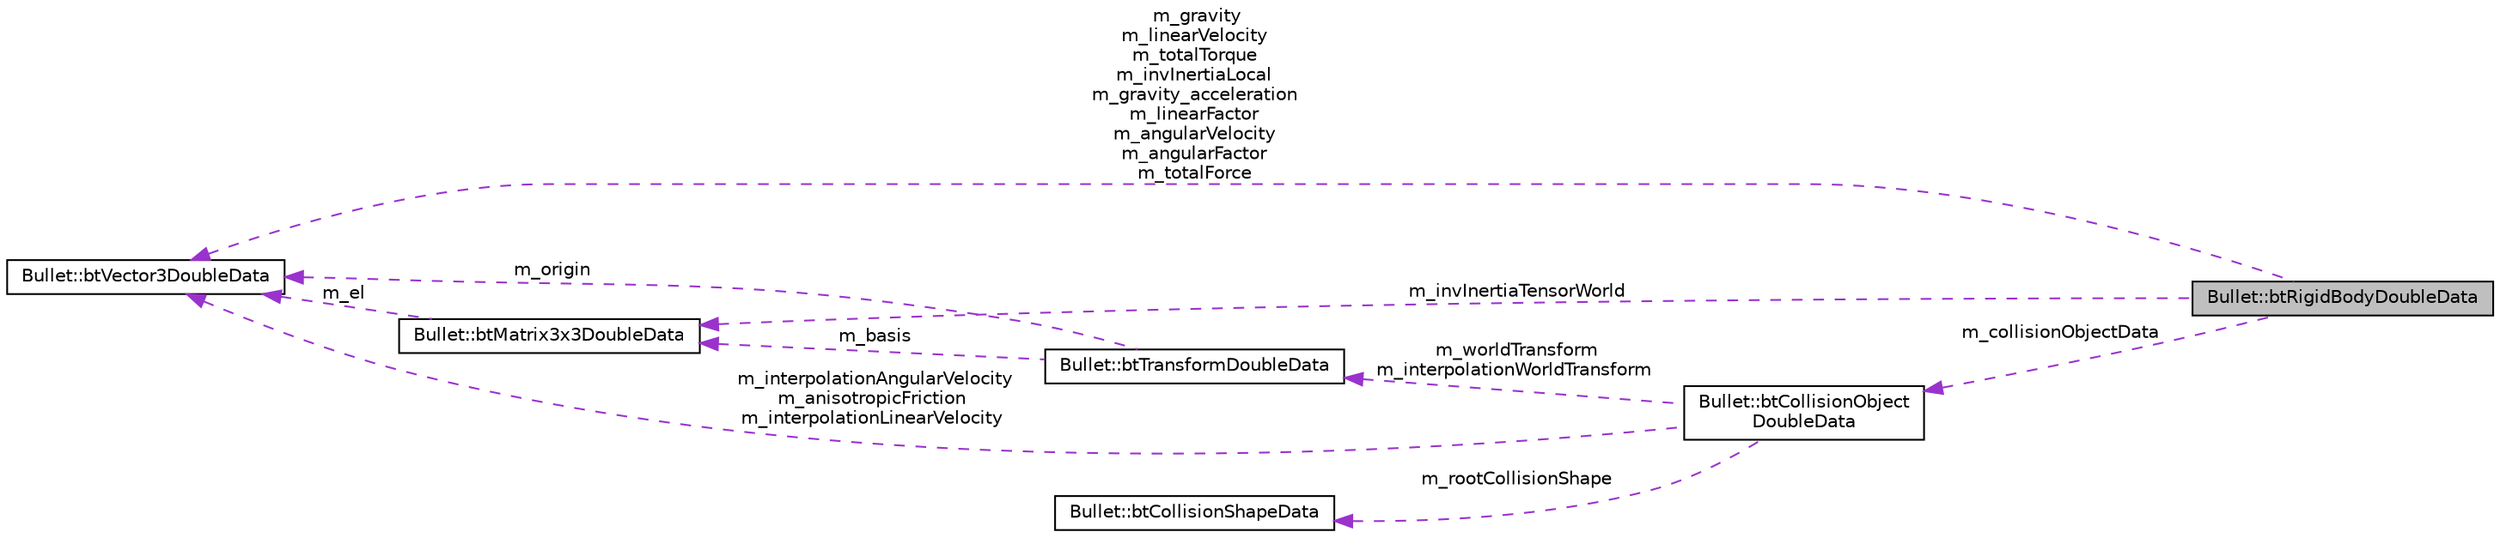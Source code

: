 digraph "Bullet::btRigidBodyDoubleData"
{
  edge [fontname="Helvetica",fontsize="10",labelfontname="Helvetica",labelfontsize="10"];
  node [fontname="Helvetica",fontsize="10",shape=record];
  rankdir="LR";
  Node1 [label="Bullet::btRigidBodyDoubleData",height=0.2,width=0.4,color="black", fillcolor="grey75", style="filled", fontcolor="black"];
  Node2 -> Node1 [dir="back",color="darkorchid3",fontsize="10",style="dashed",label=" m_invInertiaTensorWorld" ];
  Node2 [label="Bullet::btMatrix3x3DoubleData",height=0.2,width=0.4,color="black", fillcolor="white", style="filled",URL="$class_bullet_1_1bt_matrix3x3_double_data.html"];
  Node3 -> Node2 [dir="back",color="darkorchid3",fontsize="10",style="dashed",label=" m_el" ];
  Node3 [label="Bullet::btVector3DoubleData",height=0.2,width=0.4,color="black", fillcolor="white", style="filled",URL="$class_bullet_1_1bt_vector3_double_data.html"];
  Node4 -> Node1 [dir="back",color="darkorchid3",fontsize="10",style="dashed",label=" m_collisionObjectData" ];
  Node4 [label="Bullet::btCollisionObject\lDoubleData",height=0.2,width=0.4,color="black", fillcolor="white", style="filled",URL="$class_bullet_1_1bt_collision_object_double_data.html"];
  Node5 -> Node4 [dir="back",color="darkorchid3",fontsize="10",style="dashed",label=" m_worldTransform\nm_interpolationWorldTransform" ];
  Node5 [label="Bullet::btTransformDoubleData",height=0.2,width=0.4,color="black", fillcolor="white", style="filled",URL="$class_bullet_1_1bt_transform_double_data.html"];
  Node2 -> Node5 [dir="back",color="darkorchid3",fontsize="10",style="dashed",label=" m_basis" ];
  Node3 -> Node5 [dir="back",color="darkorchid3",fontsize="10",style="dashed",label=" m_origin" ];
  Node6 -> Node4 [dir="back",color="darkorchid3",fontsize="10",style="dashed",label=" m_rootCollisionShape" ];
  Node6 [label="Bullet::btCollisionShapeData",height=0.2,width=0.4,color="black", fillcolor="white", style="filled",URL="$class_bullet_1_1bt_collision_shape_data.html"];
  Node3 -> Node4 [dir="back",color="darkorchid3",fontsize="10",style="dashed",label=" m_interpolationAngularVelocity\nm_anisotropicFriction\nm_interpolationLinearVelocity" ];
  Node3 -> Node1 [dir="back",color="darkorchid3",fontsize="10",style="dashed",label=" m_gravity\nm_linearVelocity\nm_totalTorque\nm_invInertiaLocal\nm_gravity_acceleration\nm_linearFactor\nm_angularVelocity\nm_angularFactor\nm_totalForce" ];
}
